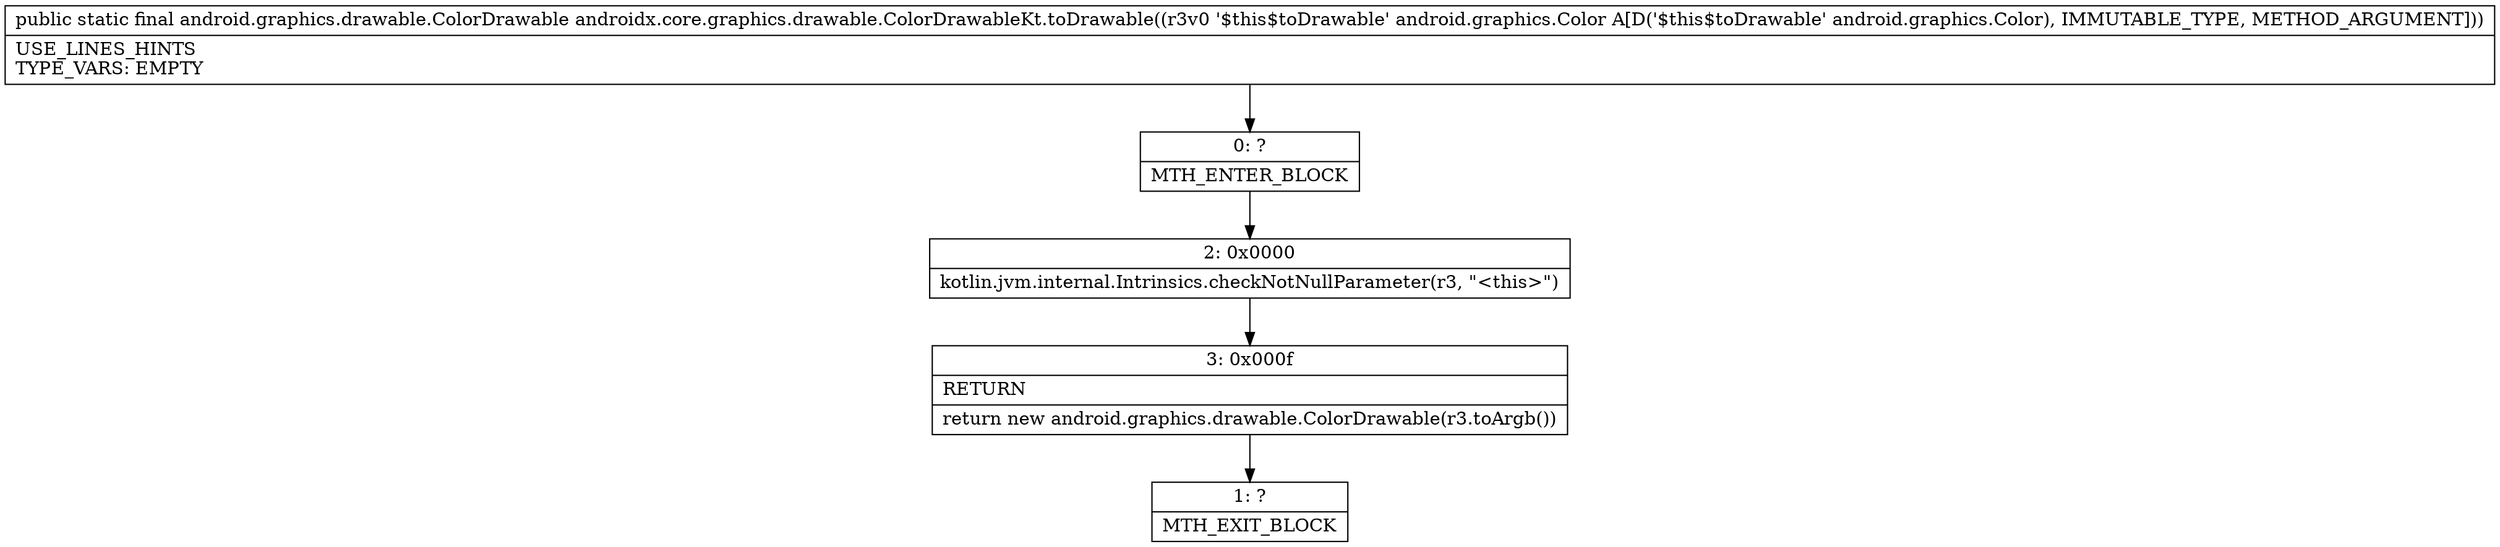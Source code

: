 digraph "CFG forandroidx.core.graphics.drawable.ColorDrawableKt.toDrawable(Landroid\/graphics\/Color;)Landroid\/graphics\/drawable\/ColorDrawable;" {
Node_0 [shape=record,label="{0\:\ ?|MTH_ENTER_BLOCK\l}"];
Node_2 [shape=record,label="{2\:\ 0x0000|kotlin.jvm.internal.Intrinsics.checkNotNullParameter(r3, \"\<this\>\")\l}"];
Node_3 [shape=record,label="{3\:\ 0x000f|RETURN\l|return new android.graphics.drawable.ColorDrawable(r3.toArgb())\l}"];
Node_1 [shape=record,label="{1\:\ ?|MTH_EXIT_BLOCK\l}"];
MethodNode[shape=record,label="{public static final android.graphics.drawable.ColorDrawable androidx.core.graphics.drawable.ColorDrawableKt.toDrawable((r3v0 '$this$toDrawable' android.graphics.Color A[D('$this$toDrawable' android.graphics.Color), IMMUTABLE_TYPE, METHOD_ARGUMENT]))  | USE_LINES_HINTS\lTYPE_VARS: EMPTY\l}"];
MethodNode -> Node_0;Node_0 -> Node_2;
Node_2 -> Node_3;
Node_3 -> Node_1;
}

